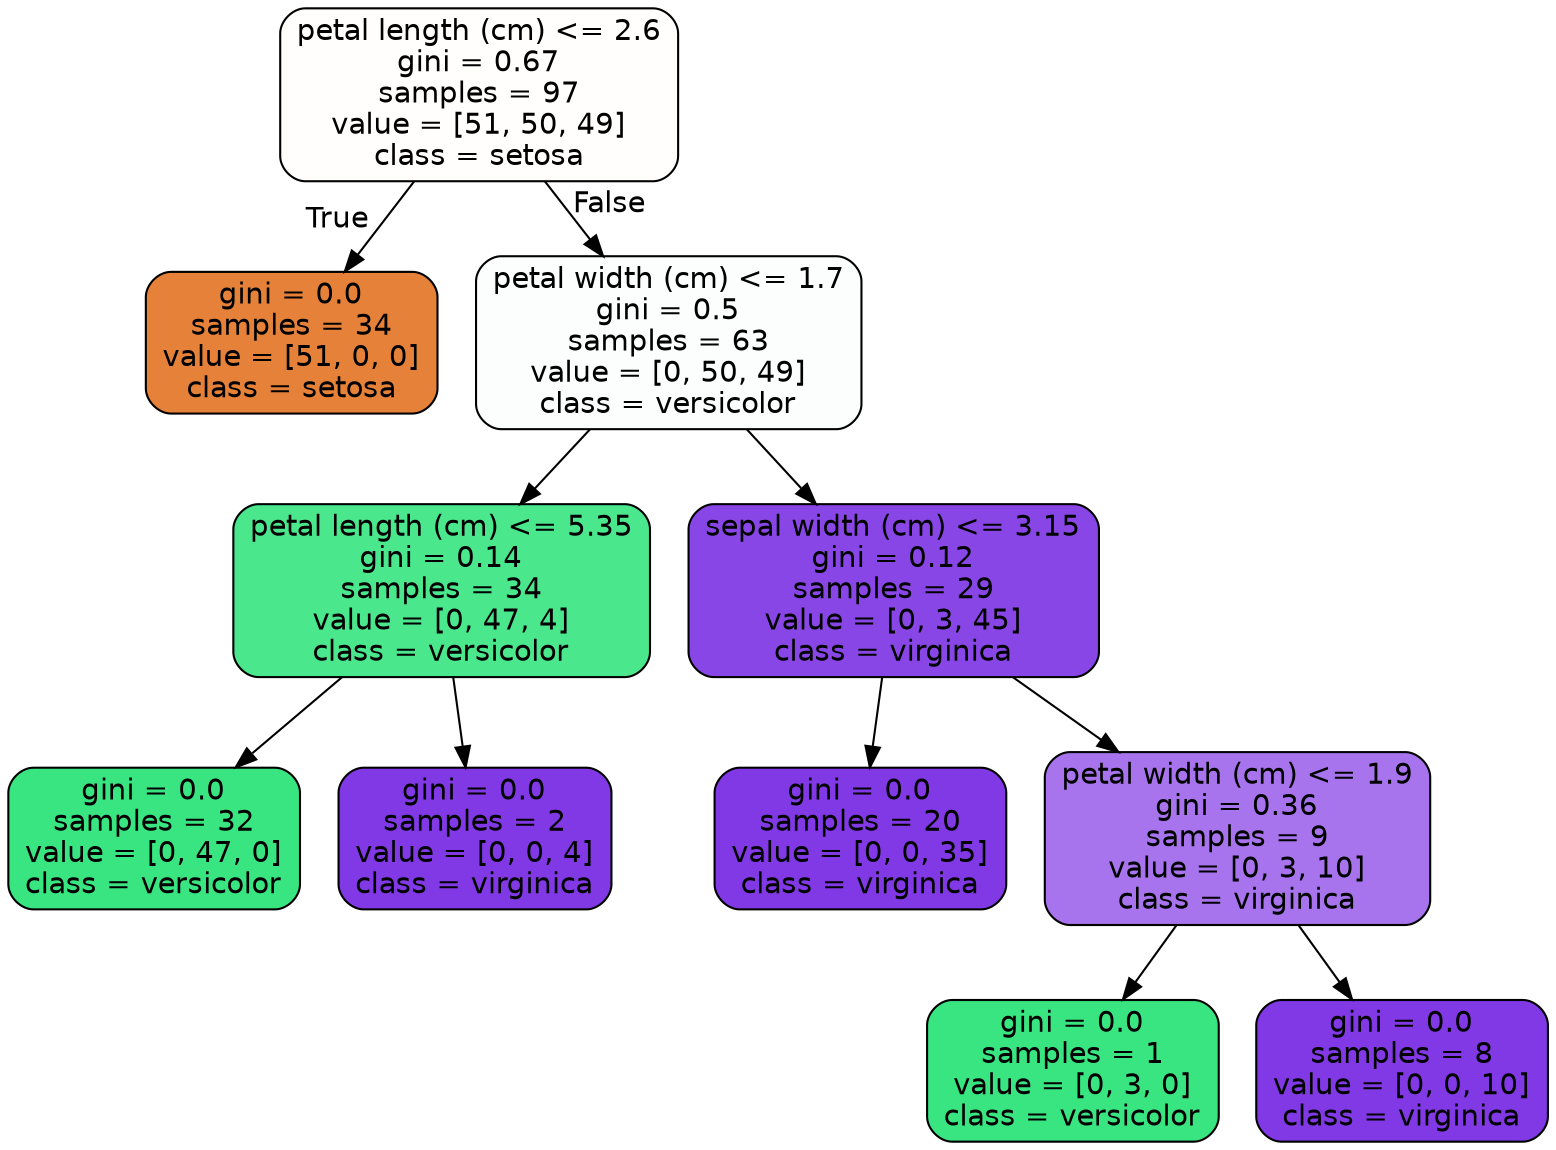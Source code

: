 digraph Tree {
node [shape=box, style="filled, rounded", color="black", fontname="helvetica"] ;
edge [fontname="helvetica"] ;
0 [label="petal length (cm) <= 2.6\ngini = 0.67\nsamples = 97\nvalue = [51, 50, 49]\nclass = setosa", fillcolor="#fffefd"] ;
1 [label="gini = 0.0\nsamples = 34\nvalue = [51, 0, 0]\nclass = setosa", fillcolor="#e58139"] ;
0 -> 1 [labeldistance=2.5, labelangle=45, headlabel="True"] ;
2 [label="petal width (cm) <= 1.7\ngini = 0.5\nsamples = 63\nvalue = [0, 50, 49]\nclass = versicolor", fillcolor="#fbfefc"] ;
0 -> 2 [labeldistance=2.5, labelangle=-45, headlabel="False"] ;
3 [label="petal length (cm) <= 5.35\ngini = 0.14\nsamples = 34\nvalue = [0, 47, 4]\nclass = versicolor", fillcolor="#4ae78c"] ;
2 -> 3 ;
4 [label="gini = 0.0\nsamples = 32\nvalue = [0, 47, 0]\nclass = versicolor", fillcolor="#39e581"] ;
3 -> 4 ;
5 [label="gini = 0.0\nsamples = 2\nvalue = [0, 0, 4]\nclass = virginica", fillcolor="#8139e5"] ;
3 -> 5 ;
6 [label="sepal width (cm) <= 3.15\ngini = 0.12\nsamples = 29\nvalue = [0, 3, 45]\nclass = virginica", fillcolor="#8946e7"] ;
2 -> 6 ;
7 [label="gini = 0.0\nsamples = 20\nvalue = [0, 0, 35]\nclass = virginica", fillcolor="#8139e5"] ;
6 -> 7 ;
8 [label="petal width (cm) <= 1.9\ngini = 0.36\nsamples = 9\nvalue = [0, 3, 10]\nclass = virginica", fillcolor="#a774ed"] ;
6 -> 8 ;
9 [label="gini = 0.0\nsamples = 1\nvalue = [0, 3, 0]\nclass = versicolor", fillcolor="#39e581"] ;
8 -> 9 ;
10 [label="gini = 0.0\nsamples = 8\nvalue = [0, 0, 10]\nclass = virginica", fillcolor="#8139e5"] ;
8 -> 10 ;
}